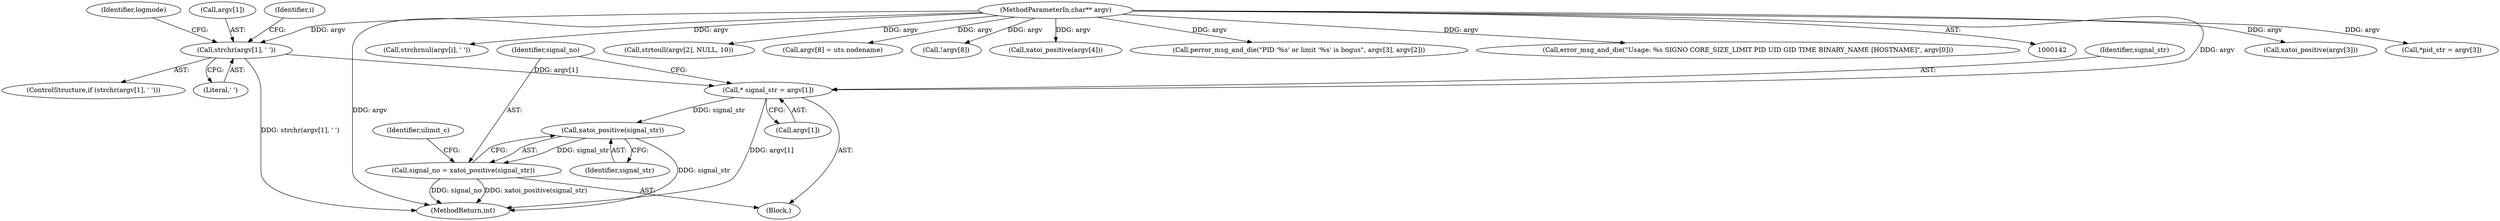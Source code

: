 digraph "0_abrt_17cb66b13997b0159b4253b3f5722db79f476d68@API" {
"1000257" [label="(Call,* signal_str = argv[1])"];
"1000177" [label="(Call,strchr(argv[1], ' '))"];
"1000144" [label="(MethodParameterIn,char** argv)"];
"1000265" [label="(Call,xatoi_positive(signal_str))"];
"1000263" [label="(Call,signal_no = xatoi_positive(signal_str))"];
"1000265" [label="(Call,xatoi_positive(signal_str))"];
"1001180" [label="(MethodReturn,int)"];
"1000204" [label="(Identifier,logmode)"];
"1000145" [label="(Block,)"];
"1000303" [label="(Call,xatoi_positive(argv[3]))"];
"1000264" [label="(Identifier,signal_no)"];
"1000295" [label="(Call,*pid_str = argv[3])"];
"1000144" [label="(MethodParameterIn,char** argv)"];
"1000266" [label="(Identifier,signal_str)"];
"1000196" [label="(Call,strchrnul(argv[i], ' '))"];
"1000270" [label="(Call,strtoull(argv[2], NULL, 10))"];
"1000354" [label="(Call,argv[8] = uts.nodename)"];
"1000258" [label="(Identifier,signal_str)"];
"1000178" [label="(Call,argv[1])"];
"1000346" [label="(Call,!argv[8])"];
"1000186" [label="(Identifier,i)"];
"1000176" [label="(ControlStructure,if (strchr(argv[1], ' ')))"];
"1000257" [label="(Call,* signal_str = argv[1])"];
"1000263" [label="(Call,signal_no = xatoi_positive(signal_str))"];
"1000269" [label="(Identifier,ulimit_c)"];
"1000259" [label="(Call,argv[1])"];
"1000310" [label="(Call,xatoi_positive(argv[4]))"];
"1000181" [label="(Literal,' ')"];
"1000321" [label="(Call,perror_msg_and_die(\"PID '%s' or limit '%s' is bogus\", argv[3], argv[2]))"];
"1000177" [label="(Call,strchr(argv[1], ' '))"];
"1000171" [label="(Call,error_msg_and_die(\"Usage: %s SIGNO CORE_SIZE_LIMIT PID UID GID TIME BINARY_NAME [HOSTNAME]\", argv[0]))"];
"1000257" -> "1000145"  [label="AST: "];
"1000257" -> "1000259"  [label="CFG: "];
"1000258" -> "1000257"  [label="AST: "];
"1000259" -> "1000257"  [label="AST: "];
"1000264" -> "1000257"  [label="CFG: "];
"1000257" -> "1001180"  [label="DDG: argv[1]"];
"1000177" -> "1000257"  [label="DDG: argv[1]"];
"1000144" -> "1000257"  [label="DDG: argv"];
"1000257" -> "1000265"  [label="DDG: signal_str"];
"1000177" -> "1000176"  [label="AST: "];
"1000177" -> "1000181"  [label="CFG: "];
"1000178" -> "1000177"  [label="AST: "];
"1000181" -> "1000177"  [label="AST: "];
"1000186" -> "1000177"  [label="CFG: "];
"1000204" -> "1000177"  [label="CFG: "];
"1000177" -> "1001180"  [label="DDG: strchr(argv[1], ' ')"];
"1000144" -> "1000177"  [label="DDG: argv"];
"1000144" -> "1000142"  [label="AST: "];
"1000144" -> "1001180"  [label="DDG: argv"];
"1000144" -> "1000171"  [label="DDG: argv"];
"1000144" -> "1000196"  [label="DDG: argv"];
"1000144" -> "1000270"  [label="DDG: argv"];
"1000144" -> "1000295"  [label="DDG: argv"];
"1000144" -> "1000303"  [label="DDG: argv"];
"1000144" -> "1000310"  [label="DDG: argv"];
"1000144" -> "1000321"  [label="DDG: argv"];
"1000144" -> "1000346"  [label="DDG: argv"];
"1000144" -> "1000354"  [label="DDG: argv"];
"1000265" -> "1000263"  [label="AST: "];
"1000265" -> "1000266"  [label="CFG: "];
"1000266" -> "1000265"  [label="AST: "];
"1000263" -> "1000265"  [label="CFG: "];
"1000265" -> "1001180"  [label="DDG: signal_str"];
"1000265" -> "1000263"  [label="DDG: signal_str"];
"1000263" -> "1000145"  [label="AST: "];
"1000264" -> "1000263"  [label="AST: "];
"1000269" -> "1000263"  [label="CFG: "];
"1000263" -> "1001180"  [label="DDG: xatoi_positive(signal_str)"];
"1000263" -> "1001180"  [label="DDG: signal_no"];
}

